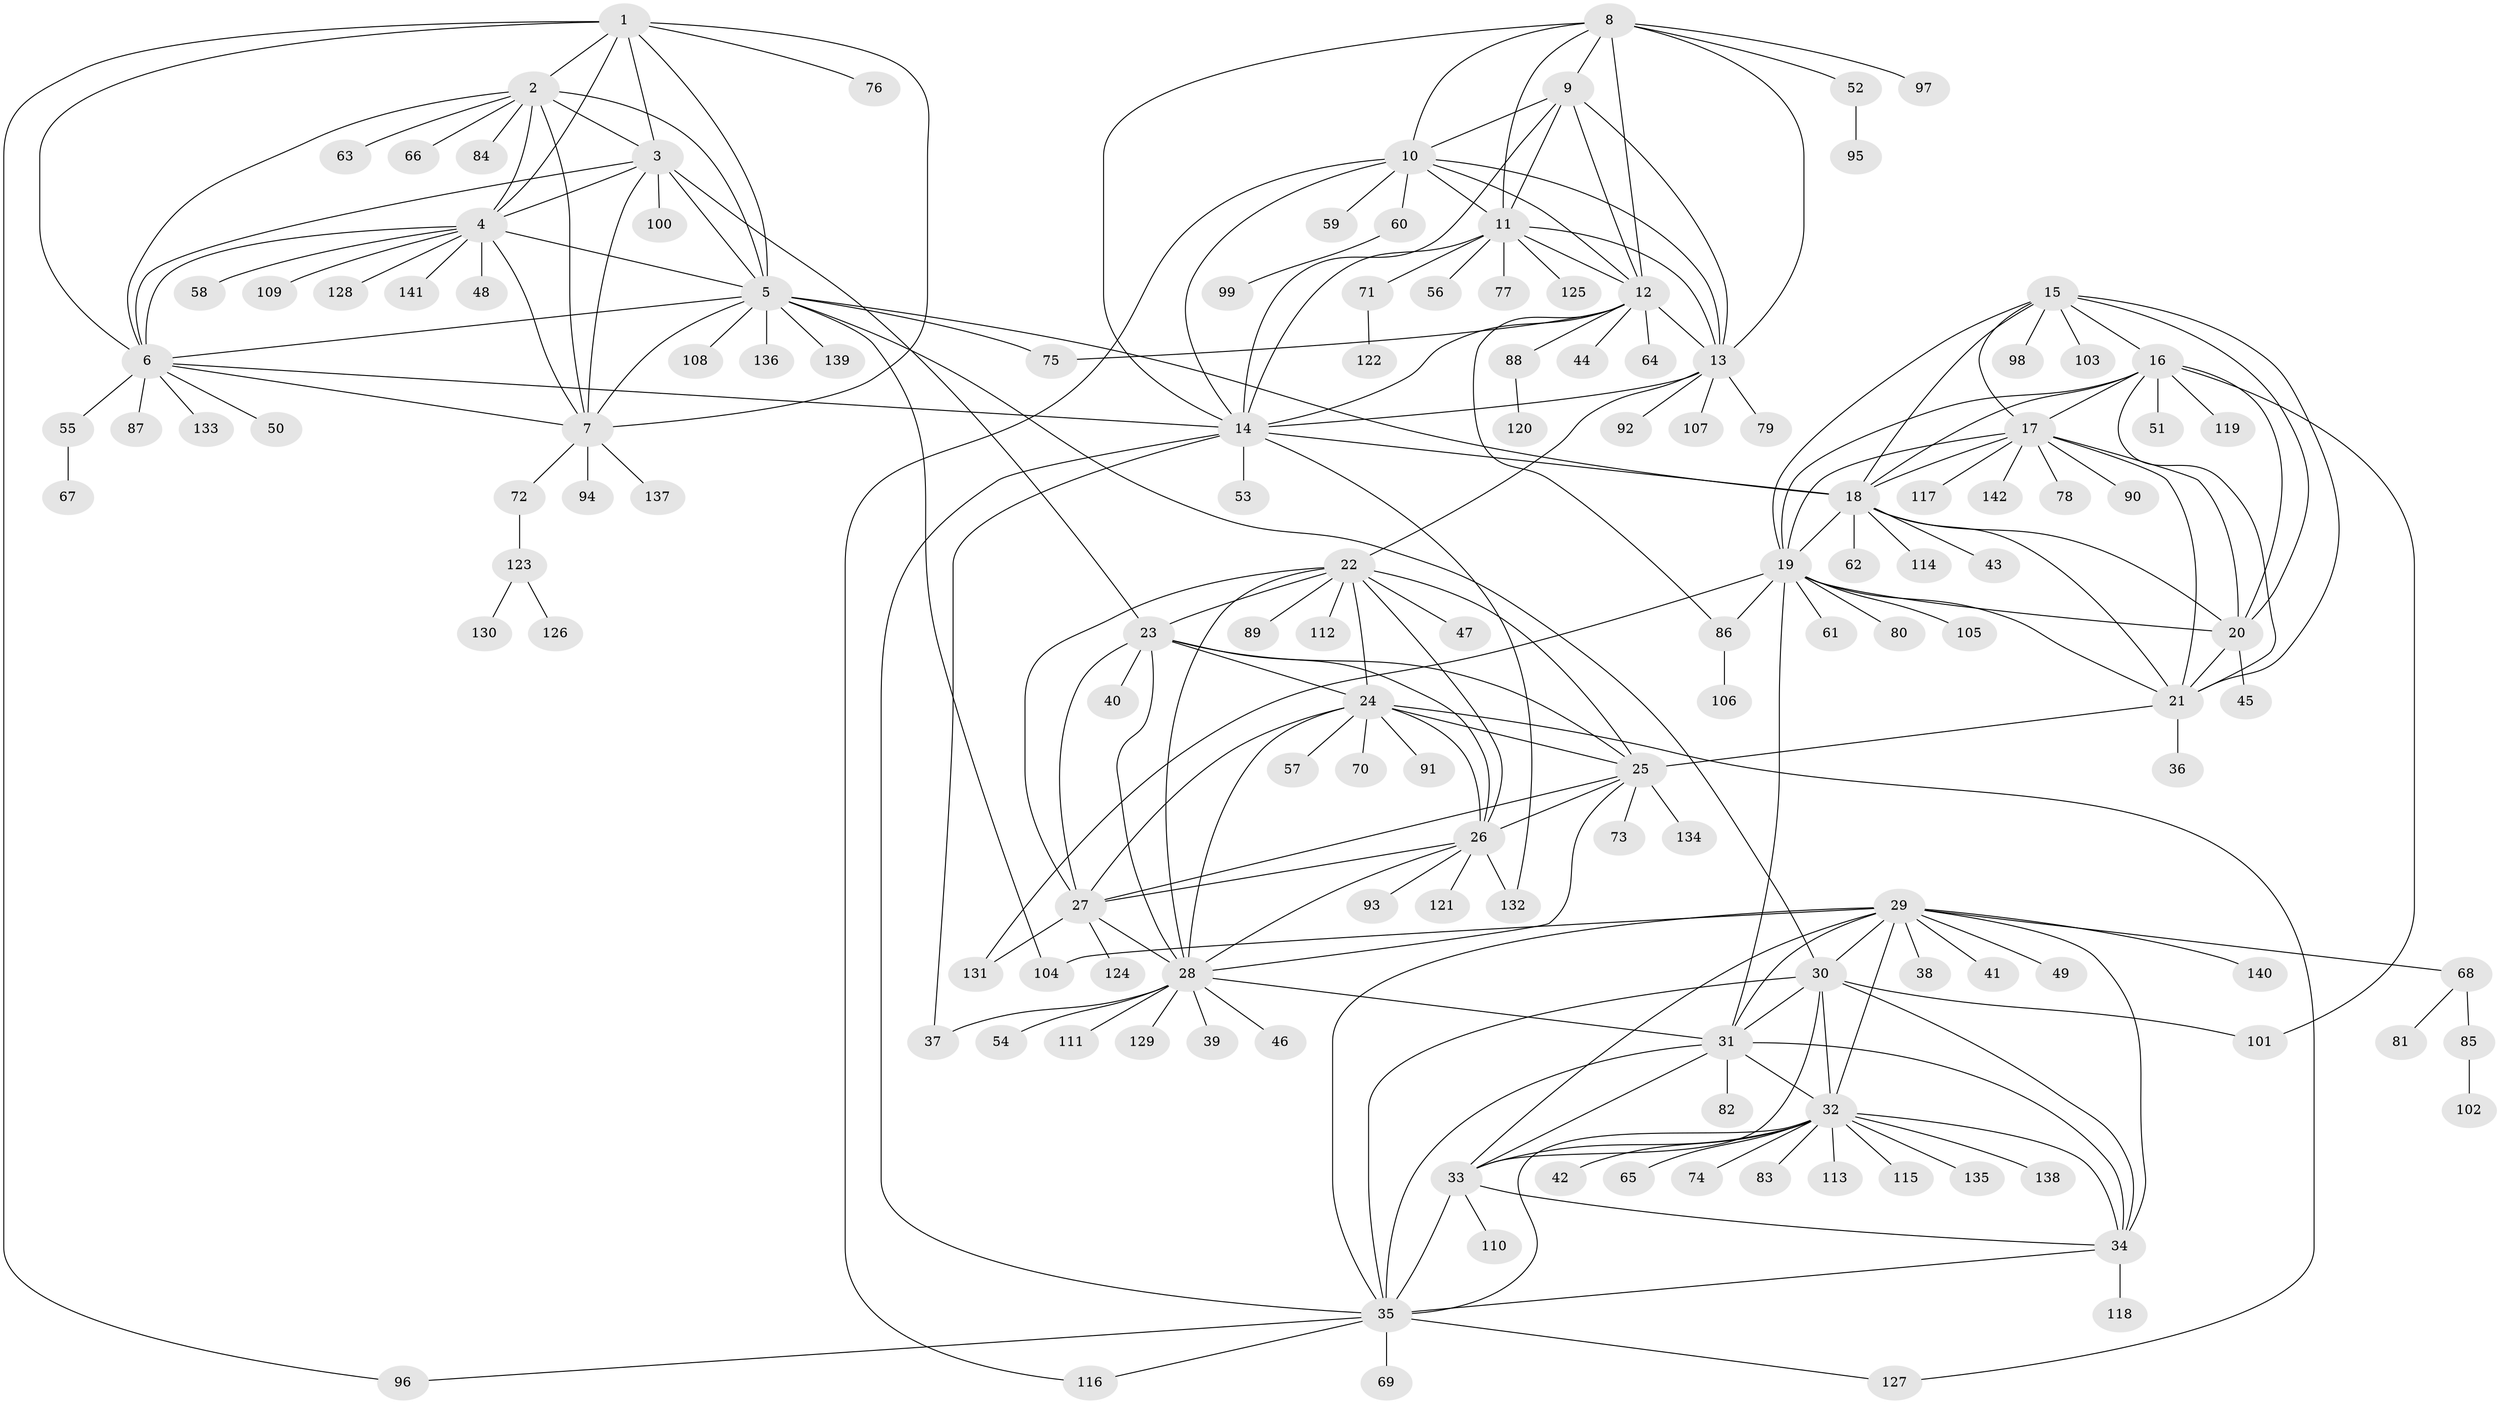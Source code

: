 // coarse degree distribution, {9: 0.05128205128205128, 13: 0.02564102564102564, 8: 0.042735042735042736, 7: 0.042735042735042736, 10: 0.03418803418803419, 6: 0.02564102564102564, 11: 0.008547008547008548, 1: 0.6581196581196581, 2: 0.09401709401709402, 3: 0.017094017094017096}
// Generated by graph-tools (version 1.1) at 2025/52/02/27/25 19:52:22]
// undirected, 142 vertices, 232 edges
graph export_dot {
graph [start="1"]
  node [color=gray90,style=filled];
  1;
  2;
  3;
  4;
  5;
  6;
  7;
  8;
  9;
  10;
  11;
  12;
  13;
  14;
  15;
  16;
  17;
  18;
  19;
  20;
  21;
  22;
  23;
  24;
  25;
  26;
  27;
  28;
  29;
  30;
  31;
  32;
  33;
  34;
  35;
  36;
  37;
  38;
  39;
  40;
  41;
  42;
  43;
  44;
  45;
  46;
  47;
  48;
  49;
  50;
  51;
  52;
  53;
  54;
  55;
  56;
  57;
  58;
  59;
  60;
  61;
  62;
  63;
  64;
  65;
  66;
  67;
  68;
  69;
  70;
  71;
  72;
  73;
  74;
  75;
  76;
  77;
  78;
  79;
  80;
  81;
  82;
  83;
  84;
  85;
  86;
  87;
  88;
  89;
  90;
  91;
  92;
  93;
  94;
  95;
  96;
  97;
  98;
  99;
  100;
  101;
  102;
  103;
  104;
  105;
  106;
  107;
  108;
  109;
  110;
  111;
  112;
  113;
  114;
  115;
  116;
  117;
  118;
  119;
  120;
  121;
  122;
  123;
  124;
  125;
  126;
  127;
  128;
  129;
  130;
  131;
  132;
  133;
  134;
  135;
  136;
  137;
  138;
  139;
  140;
  141;
  142;
  1 -- 2;
  1 -- 3;
  1 -- 4;
  1 -- 5;
  1 -- 6;
  1 -- 7;
  1 -- 76;
  1 -- 96;
  2 -- 3;
  2 -- 4;
  2 -- 5;
  2 -- 6;
  2 -- 7;
  2 -- 63;
  2 -- 66;
  2 -- 84;
  3 -- 4;
  3 -- 5;
  3 -- 6;
  3 -- 7;
  3 -- 23;
  3 -- 100;
  4 -- 5;
  4 -- 6;
  4 -- 7;
  4 -- 48;
  4 -- 58;
  4 -- 109;
  4 -- 128;
  4 -- 141;
  5 -- 6;
  5 -- 7;
  5 -- 18;
  5 -- 30;
  5 -- 75;
  5 -- 104;
  5 -- 108;
  5 -- 136;
  5 -- 139;
  6 -- 7;
  6 -- 14;
  6 -- 50;
  6 -- 55;
  6 -- 87;
  6 -- 133;
  7 -- 72;
  7 -- 94;
  7 -- 137;
  8 -- 9;
  8 -- 10;
  8 -- 11;
  8 -- 12;
  8 -- 13;
  8 -- 14;
  8 -- 52;
  8 -- 97;
  9 -- 10;
  9 -- 11;
  9 -- 12;
  9 -- 13;
  9 -- 14;
  10 -- 11;
  10 -- 12;
  10 -- 13;
  10 -- 14;
  10 -- 59;
  10 -- 60;
  10 -- 116;
  11 -- 12;
  11 -- 13;
  11 -- 14;
  11 -- 56;
  11 -- 71;
  11 -- 77;
  11 -- 125;
  12 -- 13;
  12 -- 14;
  12 -- 44;
  12 -- 64;
  12 -- 75;
  12 -- 86;
  12 -- 88;
  13 -- 14;
  13 -- 22;
  13 -- 79;
  13 -- 92;
  13 -- 107;
  14 -- 18;
  14 -- 35;
  14 -- 37;
  14 -- 53;
  14 -- 132;
  15 -- 16;
  15 -- 17;
  15 -- 18;
  15 -- 19;
  15 -- 20;
  15 -- 21;
  15 -- 98;
  15 -- 103;
  16 -- 17;
  16 -- 18;
  16 -- 19;
  16 -- 20;
  16 -- 21;
  16 -- 51;
  16 -- 101;
  16 -- 119;
  17 -- 18;
  17 -- 19;
  17 -- 20;
  17 -- 21;
  17 -- 78;
  17 -- 90;
  17 -- 117;
  17 -- 142;
  18 -- 19;
  18 -- 20;
  18 -- 21;
  18 -- 43;
  18 -- 62;
  18 -- 114;
  19 -- 20;
  19 -- 21;
  19 -- 31;
  19 -- 61;
  19 -- 80;
  19 -- 86;
  19 -- 105;
  19 -- 131;
  20 -- 21;
  20 -- 45;
  21 -- 25;
  21 -- 36;
  22 -- 23;
  22 -- 24;
  22 -- 25;
  22 -- 26;
  22 -- 27;
  22 -- 28;
  22 -- 47;
  22 -- 89;
  22 -- 112;
  23 -- 24;
  23 -- 25;
  23 -- 26;
  23 -- 27;
  23 -- 28;
  23 -- 40;
  24 -- 25;
  24 -- 26;
  24 -- 27;
  24 -- 28;
  24 -- 57;
  24 -- 70;
  24 -- 91;
  24 -- 127;
  25 -- 26;
  25 -- 27;
  25 -- 28;
  25 -- 73;
  25 -- 134;
  26 -- 27;
  26 -- 28;
  26 -- 93;
  26 -- 121;
  26 -- 132;
  27 -- 28;
  27 -- 124;
  27 -- 131;
  28 -- 31;
  28 -- 37;
  28 -- 39;
  28 -- 46;
  28 -- 54;
  28 -- 111;
  28 -- 129;
  29 -- 30;
  29 -- 31;
  29 -- 32;
  29 -- 33;
  29 -- 34;
  29 -- 35;
  29 -- 38;
  29 -- 41;
  29 -- 49;
  29 -- 68;
  29 -- 104;
  29 -- 140;
  30 -- 31;
  30 -- 32;
  30 -- 33;
  30 -- 34;
  30 -- 35;
  30 -- 101;
  31 -- 32;
  31 -- 33;
  31 -- 34;
  31 -- 35;
  31 -- 82;
  32 -- 33;
  32 -- 34;
  32 -- 35;
  32 -- 42;
  32 -- 65;
  32 -- 74;
  32 -- 83;
  32 -- 113;
  32 -- 115;
  32 -- 135;
  32 -- 138;
  33 -- 34;
  33 -- 35;
  33 -- 110;
  34 -- 35;
  34 -- 118;
  35 -- 69;
  35 -- 96;
  35 -- 116;
  35 -- 127;
  52 -- 95;
  55 -- 67;
  60 -- 99;
  68 -- 81;
  68 -- 85;
  71 -- 122;
  72 -- 123;
  85 -- 102;
  86 -- 106;
  88 -- 120;
  123 -- 126;
  123 -- 130;
}
